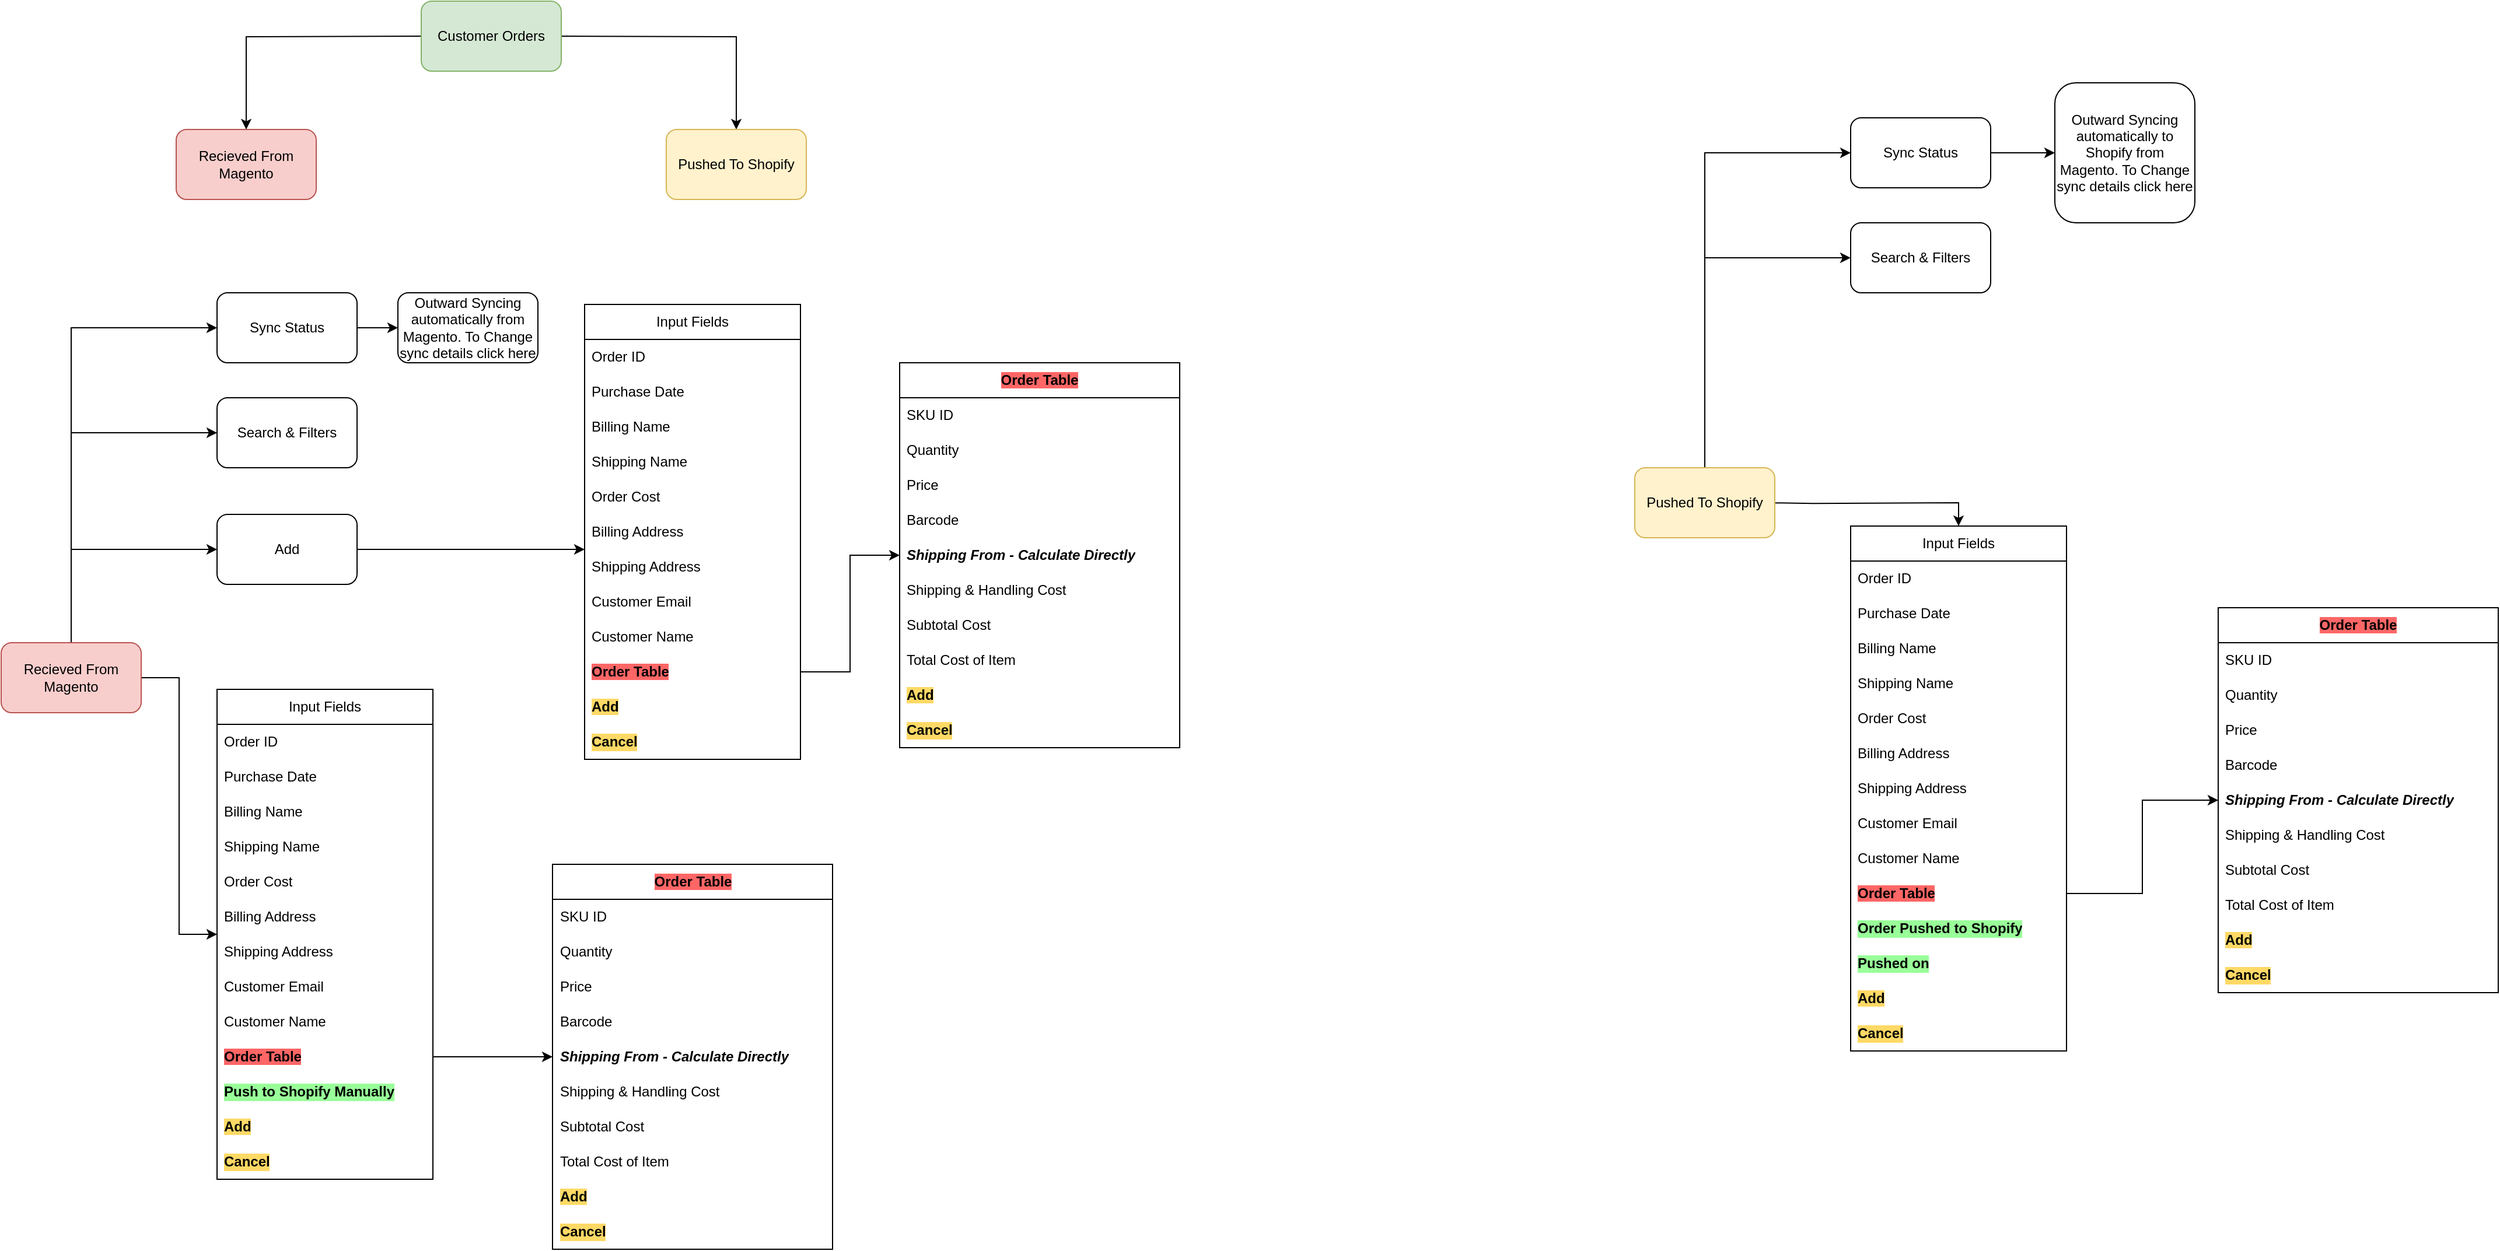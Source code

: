 <mxfile version="24.7.8">
  <diagram name="Page-1" id="e995MOHbL0IESGSoAM8X">
    <mxGraphModel dx="3000" dy="1911" grid="1" gridSize="10" guides="1" tooltips="1" connect="1" arrows="1" fold="1" page="1" pageScale="1" pageWidth="850" pageHeight="1100" math="0" shadow="0">
      <root>
        <mxCell id="0" />
        <mxCell id="1" parent="0" />
        <mxCell id="lcj7LOPd5DflClwkAGSy-129" value="Recieved From Magento" style="rounded=1;whiteSpace=wrap;html=1;fillColor=#f8cecc;strokeColor=#b85450;" parent="1" vertex="1">
          <mxGeometry x="160" y="140" width="120" height="60" as="geometry" />
        </mxCell>
        <mxCell id="gHsuMaxAopMQ4zX2Gc7s-4" style="edgeStyle=orthogonalEdgeStyle;rounded=0;orthogonalLoop=1;jettySize=auto;html=1;" parent="1" target="lcj7LOPd5DflClwkAGSy-129" edge="1">
          <mxGeometry relative="1" as="geometry">
            <mxPoint x="370" y="60" as="sourcePoint" />
          </mxGeometry>
        </mxCell>
        <mxCell id="gHsuMaxAopMQ4zX2Gc7s-5" style="edgeStyle=orthogonalEdgeStyle;rounded=0;orthogonalLoop=1;jettySize=auto;html=1;" parent="1" target="gHsuMaxAopMQ4zX2Gc7s-2" edge="1">
          <mxGeometry relative="1" as="geometry">
            <mxPoint x="490" y="60" as="sourcePoint" />
          </mxGeometry>
        </mxCell>
        <mxCell id="gHsuMaxAopMQ4zX2Gc7s-2" value="Pushed To Shopify" style="rounded=1;whiteSpace=wrap;html=1;fillColor=#fff2cc;strokeColor=#d6b656;" parent="1" vertex="1">
          <mxGeometry x="580" y="140" width="120" height="60" as="geometry" />
        </mxCell>
        <mxCell id="gHsuMaxAopMQ4zX2Gc7s-25" style="edgeStyle=orthogonalEdgeStyle;rounded=0;orthogonalLoop=1;jettySize=auto;html=1;entryX=0;entryY=0.5;entryDx=0;entryDy=0;" parent="1" target="gHsuMaxAopMQ4zX2Gc7s-27" edge="1">
          <mxGeometry relative="1" as="geometry">
            <Array as="points">
              <mxPoint x="70" y="400" />
            </Array>
            <mxPoint x="70" y="580" as="sourcePoint" />
          </mxGeometry>
        </mxCell>
        <mxCell id="gHsuMaxAopMQ4zX2Gc7s-26" style="edgeStyle=orthogonalEdgeStyle;rounded=0;orthogonalLoop=1;jettySize=auto;html=1;entryX=0;entryY=0.5;entryDx=0;entryDy=0;" parent="1" target="gHsuMaxAopMQ4zX2Gc7s-29" edge="1">
          <mxGeometry relative="1" as="geometry">
            <Array as="points">
              <mxPoint x="70" y="500" />
            </Array>
            <mxPoint x="70" y="580" as="sourcePoint" />
          </mxGeometry>
        </mxCell>
        <mxCell id="gHsuMaxAopMQ4zX2Gc7s-27" value="Search &amp;amp; Filters" style="rounded=1;whiteSpace=wrap;html=1;" parent="1" vertex="1">
          <mxGeometry x="195" y="370" width="120" height="60" as="geometry" />
        </mxCell>
        <mxCell id="gHsuMaxAopMQ4zX2Gc7s-28" style="edgeStyle=orthogonalEdgeStyle;rounded=0;orthogonalLoop=1;jettySize=auto;html=1;" parent="1" source="gHsuMaxAopMQ4zX2Gc7s-29" target="gHsuMaxAopMQ4zX2Gc7s-33" edge="1">
          <mxGeometry relative="1" as="geometry">
            <Array as="points">
              <mxPoint x="440" y="500" />
              <mxPoint x="440" y="500" />
            </Array>
          </mxGeometry>
        </mxCell>
        <mxCell id="gHsuMaxAopMQ4zX2Gc7s-29" value="Add" style="rounded=1;whiteSpace=wrap;html=1;" parent="1" vertex="1">
          <mxGeometry x="195" y="470" width="120" height="60" as="geometry" />
        </mxCell>
        <mxCell id="gHsuMaxAopMQ4zX2Gc7s-30" style="edgeStyle=orthogonalEdgeStyle;rounded=0;orthogonalLoop=1;jettySize=auto;html=1;entryX=0;entryY=0.5;entryDx=0;entryDy=0;" parent="1" source="gHsuMaxAopMQ4zX2Gc7s-32" target="gHsuMaxAopMQ4zX2Gc7s-80" edge="1">
          <mxGeometry relative="1" as="geometry">
            <Array as="points">
              <mxPoint x="70" y="310" />
            </Array>
          </mxGeometry>
        </mxCell>
        <mxCell id="ua_1dxfY7aL44-bu9Okl-47" style="edgeStyle=orthogonalEdgeStyle;rounded=0;orthogonalLoop=1;jettySize=auto;html=1;" edge="1" parent="1" source="gHsuMaxAopMQ4zX2Gc7s-32" target="ua_1dxfY7aL44-bu9Okl-21">
          <mxGeometry relative="1" as="geometry" />
        </mxCell>
        <mxCell id="gHsuMaxAopMQ4zX2Gc7s-32" value="Recieved From Magento" style="rounded=1;whiteSpace=wrap;html=1;fillColor=#f8cecc;strokeColor=#b85450;" parent="1" vertex="1">
          <mxGeometry x="10" y="580" width="120" height="60" as="geometry" />
        </mxCell>
        <mxCell id="gHsuMaxAopMQ4zX2Gc7s-33" value="Input Fields" style="swimlane;fontStyle=0;childLayout=stackLayout;horizontal=1;startSize=30;horizontalStack=0;resizeParent=1;resizeParentMax=0;resizeLast=0;collapsible=1;marginBottom=0;whiteSpace=wrap;html=1;" parent="1" vertex="1">
          <mxGeometry x="510" y="290" width="185" height="390" as="geometry" />
        </mxCell>
        <mxCell id="gHsuMaxAopMQ4zX2Gc7s-34" value="Order ID" style="text;strokeColor=none;fillColor=none;align=left;verticalAlign=middle;spacingLeft=4;spacingRight=4;overflow=hidden;points=[[0,0.5],[1,0.5]];portConstraint=eastwest;rotatable=0;whiteSpace=wrap;html=1;" parent="gHsuMaxAopMQ4zX2Gc7s-33" vertex="1">
          <mxGeometry y="30" width="185" height="30" as="geometry" />
        </mxCell>
        <mxCell id="gHsuMaxAopMQ4zX2Gc7s-35" value="Purchase Date" style="text;strokeColor=none;fillColor=none;align=left;verticalAlign=middle;spacingLeft=4;spacingRight=4;overflow=hidden;points=[[0,0.5],[1,0.5]];portConstraint=eastwest;rotatable=0;whiteSpace=wrap;html=1;" parent="gHsuMaxAopMQ4zX2Gc7s-33" vertex="1">
          <mxGeometry y="60" width="185" height="30" as="geometry" />
        </mxCell>
        <mxCell id="gHsuMaxAopMQ4zX2Gc7s-36" value="Billing Name" style="text;strokeColor=none;fillColor=none;align=left;verticalAlign=middle;spacingLeft=4;spacingRight=4;overflow=hidden;points=[[0,0.5],[1,0.5]];portConstraint=eastwest;rotatable=0;whiteSpace=wrap;html=1;" parent="gHsuMaxAopMQ4zX2Gc7s-33" vertex="1">
          <mxGeometry y="90" width="185" height="30" as="geometry" />
        </mxCell>
        <mxCell id="ua_1dxfY7aL44-bu9Okl-2" value="Shipping Name" style="text;strokeColor=none;fillColor=none;align=left;verticalAlign=middle;spacingLeft=4;spacingRight=4;overflow=hidden;points=[[0,0.5],[1,0.5]];portConstraint=eastwest;rotatable=0;whiteSpace=wrap;html=1;" vertex="1" parent="gHsuMaxAopMQ4zX2Gc7s-33">
          <mxGeometry y="120" width="185" height="30" as="geometry" />
        </mxCell>
        <mxCell id="ua_1dxfY7aL44-bu9Okl-4" value="Order Cost" style="text;strokeColor=none;fillColor=none;align=left;verticalAlign=middle;spacingLeft=4;spacingRight=4;overflow=hidden;points=[[0,0.5],[1,0.5]];portConstraint=eastwest;rotatable=0;whiteSpace=wrap;html=1;" vertex="1" parent="gHsuMaxAopMQ4zX2Gc7s-33">
          <mxGeometry y="150" width="185" height="30" as="geometry" />
        </mxCell>
        <mxCell id="ua_1dxfY7aL44-bu9Okl-3" value="Billing Address" style="text;strokeColor=none;fillColor=none;align=left;verticalAlign=middle;spacingLeft=4;spacingRight=4;overflow=hidden;points=[[0,0.5],[1,0.5]];portConstraint=eastwest;rotatable=0;whiteSpace=wrap;html=1;" vertex="1" parent="gHsuMaxAopMQ4zX2Gc7s-33">
          <mxGeometry y="180" width="185" height="30" as="geometry" />
        </mxCell>
        <mxCell id="ua_1dxfY7aL44-bu9Okl-5" value="Shipping Address" style="text;strokeColor=none;fillColor=none;align=left;verticalAlign=middle;spacingLeft=4;spacingRight=4;overflow=hidden;points=[[0,0.5],[1,0.5]];portConstraint=eastwest;rotatable=0;whiteSpace=wrap;html=1;" vertex="1" parent="gHsuMaxAopMQ4zX2Gc7s-33">
          <mxGeometry y="210" width="185" height="30" as="geometry" />
        </mxCell>
        <mxCell id="ua_1dxfY7aL44-bu9Okl-6" value="Customer Email" style="text;strokeColor=none;fillColor=none;align=left;verticalAlign=middle;spacingLeft=4;spacingRight=4;overflow=hidden;points=[[0,0.5],[1,0.5]];portConstraint=eastwest;rotatable=0;whiteSpace=wrap;html=1;" vertex="1" parent="gHsuMaxAopMQ4zX2Gc7s-33">
          <mxGeometry y="240" width="185" height="30" as="geometry" />
        </mxCell>
        <mxCell id="gHsuMaxAopMQ4zX2Gc7s-37" value="Customer Name" style="text;strokeColor=none;fillColor=none;align=left;verticalAlign=middle;spacingLeft=4;spacingRight=4;overflow=hidden;points=[[0,0.5],[1,0.5]];portConstraint=eastwest;rotatable=0;whiteSpace=wrap;html=1;" parent="gHsuMaxAopMQ4zX2Gc7s-33" vertex="1">
          <mxGeometry y="270" width="185" height="30" as="geometry" />
        </mxCell>
        <mxCell id="gHsuMaxAopMQ4zX2Gc7s-38" value="&lt;span style=&quot;background-color: rgb(255, 102, 102);&quot;&gt;&lt;b&gt;Order Table&lt;/b&gt;&lt;/span&gt;" style="text;strokeColor=none;fillColor=none;align=left;verticalAlign=middle;spacingLeft=4;spacingRight=4;overflow=hidden;points=[[0,0.5],[1,0.5]];portConstraint=eastwest;rotatable=0;whiteSpace=wrap;html=1;" parent="gHsuMaxAopMQ4zX2Gc7s-33" vertex="1">
          <mxGeometry y="300" width="185" height="30" as="geometry" />
        </mxCell>
        <mxCell id="gHsuMaxAopMQ4zX2Gc7s-41" value="&lt;span style=&quot;font-weight: 700; background-color: rgb(255, 217, 102);&quot;&gt;Add&lt;/span&gt;" style="text;strokeColor=none;fillColor=none;align=left;verticalAlign=middle;spacingLeft=4;spacingRight=4;overflow=hidden;points=[[0,0.5],[1,0.5]];portConstraint=eastwest;rotatable=0;whiteSpace=wrap;html=1;" parent="gHsuMaxAopMQ4zX2Gc7s-33" vertex="1">
          <mxGeometry y="330" width="185" height="30" as="geometry" />
        </mxCell>
        <mxCell id="gHsuMaxAopMQ4zX2Gc7s-42" value="Cancel" style="text;strokeColor=none;fillColor=none;align=left;verticalAlign=middle;spacingLeft=4;spacingRight=4;overflow=hidden;points=[[0,0.5],[1,0.5]];portConstraint=eastwest;rotatable=0;whiteSpace=wrap;html=1;fontStyle=1;labelBackgroundColor=#FFD966;" parent="gHsuMaxAopMQ4zX2Gc7s-33" vertex="1">
          <mxGeometry y="360" width="185" height="30" as="geometry" />
        </mxCell>
        <mxCell id="gHsuMaxAopMQ4zX2Gc7s-79" value="" style="edgeStyle=orthogonalEdgeStyle;rounded=0;orthogonalLoop=1;jettySize=auto;html=1;" parent="1" source="gHsuMaxAopMQ4zX2Gc7s-80" target="gHsuMaxAopMQ4zX2Gc7s-81" edge="1">
          <mxGeometry relative="1" as="geometry" />
        </mxCell>
        <mxCell id="gHsuMaxAopMQ4zX2Gc7s-80" value="Sync Status" style="rounded=1;whiteSpace=wrap;html=1;" parent="1" vertex="1">
          <mxGeometry x="195" y="280" width="120" height="60" as="geometry" />
        </mxCell>
        <mxCell id="gHsuMaxAopMQ4zX2Gc7s-81" value="Outward Syncing automatically from Magento. To Change sync details click here" style="rounded=1;whiteSpace=wrap;html=1;" parent="1" vertex="1">
          <mxGeometry x="350" y="280" width="120" height="60" as="geometry" />
        </mxCell>
        <mxCell id="ua_1dxfY7aL44-bu9Okl-1" value="Customer Orders" style="rounded=1;whiteSpace=wrap;html=1;fillColor=#d5e8d4;strokeColor=#82b366;" vertex="1" parent="1">
          <mxGeometry x="370" y="30" width="120" height="60" as="geometry" />
        </mxCell>
        <mxCell id="ua_1dxfY7aL44-bu9Okl-7" value="&lt;span style=&quot;text-align: left; background-color: rgb(255, 102, 102);&quot;&gt;&lt;b&gt;Order Table&lt;/b&gt;&lt;/span&gt;" style="swimlane;fontStyle=0;childLayout=stackLayout;horizontal=1;startSize=30;horizontalStack=0;resizeParent=1;resizeParentMax=0;resizeLast=0;collapsible=1;marginBottom=0;whiteSpace=wrap;html=1;" vertex="1" parent="1">
          <mxGeometry x="780" y="340" width="240" height="330" as="geometry" />
        </mxCell>
        <mxCell id="ua_1dxfY7aL44-bu9Okl-8" value="SKU ID" style="text;strokeColor=none;fillColor=none;align=left;verticalAlign=middle;spacingLeft=4;spacingRight=4;overflow=hidden;points=[[0,0.5],[1,0.5]];portConstraint=eastwest;rotatable=0;whiteSpace=wrap;html=1;" vertex="1" parent="ua_1dxfY7aL44-bu9Okl-7">
          <mxGeometry y="30" width="240" height="30" as="geometry" />
        </mxCell>
        <mxCell id="ua_1dxfY7aL44-bu9Okl-9" value="Quantity" style="text;strokeColor=none;fillColor=none;align=left;verticalAlign=middle;spacingLeft=4;spacingRight=4;overflow=hidden;points=[[0,0.5],[1,0.5]];portConstraint=eastwest;rotatable=0;whiteSpace=wrap;html=1;" vertex="1" parent="ua_1dxfY7aL44-bu9Okl-7">
          <mxGeometry y="60" width="240" height="30" as="geometry" />
        </mxCell>
        <mxCell id="ua_1dxfY7aL44-bu9Okl-10" value="Price" style="text;strokeColor=none;fillColor=none;align=left;verticalAlign=middle;spacingLeft=4;spacingRight=4;overflow=hidden;points=[[0,0.5],[1,0.5]];portConstraint=eastwest;rotatable=0;whiteSpace=wrap;html=1;" vertex="1" parent="ua_1dxfY7aL44-bu9Okl-7">
          <mxGeometry y="90" width="240" height="30" as="geometry" />
        </mxCell>
        <mxCell id="ua_1dxfY7aL44-bu9Okl-11" value="Barcode" style="text;strokeColor=none;fillColor=none;align=left;verticalAlign=middle;spacingLeft=4;spacingRight=4;overflow=hidden;points=[[0,0.5],[1,0.5]];portConstraint=eastwest;rotatable=0;whiteSpace=wrap;html=1;" vertex="1" parent="ua_1dxfY7aL44-bu9Okl-7">
          <mxGeometry y="120" width="240" height="30" as="geometry" />
        </mxCell>
        <mxCell id="ua_1dxfY7aL44-bu9Okl-13" value="&lt;b&gt;&lt;i&gt;Shipping From - Calculate Directly&lt;/i&gt;&lt;/b&gt;" style="text;strokeColor=none;fillColor=none;align=left;verticalAlign=middle;spacingLeft=4;spacingRight=4;overflow=hidden;points=[[0,0.5],[1,0.5]];portConstraint=eastwest;rotatable=0;whiteSpace=wrap;html=1;" vertex="1" parent="ua_1dxfY7aL44-bu9Okl-7">
          <mxGeometry y="150" width="240" height="30" as="geometry" />
        </mxCell>
        <mxCell id="ua_1dxfY7aL44-bu9Okl-14" value="Shipping &amp;amp; Handling Cost" style="text;strokeColor=none;fillColor=none;align=left;verticalAlign=middle;spacingLeft=4;spacingRight=4;overflow=hidden;points=[[0,0.5],[1,0.5]];portConstraint=eastwest;rotatable=0;whiteSpace=wrap;html=1;" vertex="1" parent="ua_1dxfY7aL44-bu9Okl-7">
          <mxGeometry y="180" width="240" height="30" as="geometry" />
        </mxCell>
        <mxCell id="ua_1dxfY7aL44-bu9Okl-15" value="Subtotal Cost" style="text;strokeColor=none;fillColor=none;align=left;verticalAlign=middle;spacingLeft=4;spacingRight=4;overflow=hidden;points=[[0,0.5],[1,0.5]];portConstraint=eastwest;rotatable=0;whiteSpace=wrap;html=1;" vertex="1" parent="ua_1dxfY7aL44-bu9Okl-7">
          <mxGeometry y="210" width="240" height="30" as="geometry" />
        </mxCell>
        <mxCell id="ua_1dxfY7aL44-bu9Okl-16" value="Total Cost of Item" style="text;strokeColor=none;fillColor=none;align=left;verticalAlign=middle;spacingLeft=4;spacingRight=4;overflow=hidden;points=[[0,0.5],[1,0.5]];portConstraint=eastwest;rotatable=0;whiteSpace=wrap;html=1;" vertex="1" parent="ua_1dxfY7aL44-bu9Okl-7">
          <mxGeometry y="240" width="240" height="30" as="geometry" />
        </mxCell>
        <mxCell id="ua_1dxfY7aL44-bu9Okl-18" value="&lt;span style=&quot;font-weight: 700; background-color: rgb(255, 217, 102);&quot;&gt;Add&lt;/span&gt;" style="text;strokeColor=none;fillColor=none;align=left;verticalAlign=middle;spacingLeft=4;spacingRight=4;overflow=hidden;points=[[0,0.5],[1,0.5]];portConstraint=eastwest;rotatable=0;whiteSpace=wrap;html=1;" vertex="1" parent="ua_1dxfY7aL44-bu9Okl-7">
          <mxGeometry y="270" width="240" height="30" as="geometry" />
        </mxCell>
        <mxCell id="ua_1dxfY7aL44-bu9Okl-19" value="Cancel" style="text;strokeColor=none;fillColor=none;align=left;verticalAlign=middle;spacingLeft=4;spacingRight=4;overflow=hidden;points=[[0,0.5],[1,0.5]];portConstraint=eastwest;rotatable=0;whiteSpace=wrap;html=1;fontStyle=1;labelBackgroundColor=#FFD966;" vertex="1" parent="ua_1dxfY7aL44-bu9Okl-7">
          <mxGeometry y="300" width="240" height="30" as="geometry" />
        </mxCell>
        <mxCell id="ua_1dxfY7aL44-bu9Okl-20" style="edgeStyle=orthogonalEdgeStyle;rounded=0;orthogonalLoop=1;jettySize=auto;html=1;" edge="1" parent="1" source="gHsuMaxAopMQ4zX2Gc7s-38" target="ua_1dxfY7aL44-bu9Okl-7">
          <mxGeometry relative="1" as="geometry" />
        </mxCell>
        <mxCell id="ua_1dxfY7aL44-bu9Okl-21" value="Input Fields" style="swimlane;fontStyle=0;childLayout=stackLayout;horizontal=1;startSize=30;horizontalStack=0;resizeParent=1;resizeParentMax=0;resizeLast=0;collapsible=1;marginBottom=0;whiteSpace=wrap;html=1;" vertex="1" parent="1">
          <mxGeometry x="195" y="620" width="185" height="420" as="geometry" />
        </mxCell>
        <mxCell id="ua_1dxfY7aL44-bu9Okl-22" value="Order ID" style="text;strokeColor=none;fillColor=none;align=left;verticalAlign=middle;spacingLeft=4;spacingRight=4;overflow=hidden;points=[[0,0.5],[1,0.5]];portConstraint=eastwest;rotatable=0;whiteSpace=wrap;html=1;" vertex="1" parent="ua_1dxfY7aL44-bu9Okl-21">
          <mxGeometry y="30" width="185" height="30" as="geometry" />
        </mxCell>
        <mxCell id="ua_1dxfY7aL44-bu9Okl-23" value="Purchase Date" style="text;strokeColor=none;fillColor=none;align=left;verticalAlign=middle;spacingLeft=4;spacingRight=4;overflow=hidden;points=[[0,0.5],[1,0.5]];portConstraint=eastwest;rotatable=0;whiteSpace=wrap;html=1;" vertex="1" parent="ua_1dxfY7aL44-bu9Okl-21">
          <mxGeometry y="60" width="185" height="30" as="geometry" />
        </mxCell>
        <mxCell id="ua_1dxfY7aL44-bu9Okl-24" value="Billing Name" style="text;strokeColor=none;fillColor=none;align=left;verticalAlign=middle;spacingLeft=4;spacingRight=4;overflow=hidden;points=[[0,0.5],[1,0.5]];portConstraint=eastwest;rotatable=0;whiteSpace=wrap;html=1;" vertex="1" parent="ua_1dxfY7aL44-bu9Okl-21">
          <mxGeometry y="90" width="185" height="30" as="geometry" />
        </mxCell>
        <mxCell id="ua_1dxfY7aL44-bu9Okl-25" value="Shipping Name" style="text;strokeColor=none;fillColor=none;align=left;verticalAlign=middle;spacingLeft=4;spacingRight=4;overflow=hidden;points=[[0,0.5],[1,0.5]];portConstraint=eastwest;rotatable=0;whiteSpace=wrap;html=1;" vertex="1" parent="ua_1dxfY7aL44-bu9Okl-21">
          <mxGeometry y="120" width="185" height="30" as="geometry" />
        </mxCell>
        <mxCell id="ua_1dxfY7aL44-bu9Okl-26" value="Order Cost" style="text;strokeColor=none;fillColor=none;align=left;verticalAlign=middle;spacingLeft=4;spacingRight=4;overflow=hidden;points=[[0,0.5],[1,0.5]];portConstraint=eastwest;rotatable=0;whiteSpace=wrap;html=1;" vertex="1" parent="ua_1dxfY7aL44-bu9Okl-21">
          <mxGeometry y="150" width="185" height="30" as="geometry" />
        </mxCell>
        <mxCell id="ua_1dxfY7aL44-bu9Okl-27" value="Billing Address" style="text;strokeColor=none;fillColor=none;align=left;verticalAlign=middle;spacingLeft=4;spacingRight=4;overflow=hidden;points=[[0,0.5],[1,0.5]];portConstraint=eastwest;rotatable=0;whiteSpace=wrap;html=1;" vertex="1" parent="ua_1dxfY7aL44-bu9Okl-21">
          <mxGeometry y="180" width="185" height="30" as="geometry" />
        </mxCell>
        <mxCell id="ua_1dxfY7aL44-bu9Okl-28" value="Shipping Address" style="text;strokeColor=none;fillColor=none;align=left;verticalAlign=middle;spacingLeft=4;spacingRight=4;overflow=hidden;points=[[0,0.5],[1,0.5]];portConstraint=eastwest;rotatable=0;whiteSpace=wrap;html=1;" vertex="1" parent="ua_1dxfY7aL44-bu9Okl-21">
          <mxGeometry y="210" width="185" height="30" as="geometry" />
        </mxCell>
        <mxCell id="ua_1dxfY7aL44-bu9Okl-29" value="Customer Email" style="text;strokeColor=none;fillColor=none;align=left;verticalAlign=middle;spacingLeft=4;spacingRight=4;overflow=hidden;points=[[0,0.5],[1,0.5]];portConstraint=eastwest;rotatable=0;whiteSpace=wrap;html=1;" vertex="1" parent="ua_1dxfY7aL44-bu9Okl-21">
          <mxGeometry y="240" width="185" height="30" as="geometry" />
        </mxCell>
        <mxCell id="ua_1dxfY7aL44-bu9Okl-30" value="Customer Name" style="text;strokeColor=none;fillColor=none;align=left;verticalAlign=middle;spacingLeft=4;spacingRight=4;overflow=hidden;points=[[0,0.5],[1,0.5]];portConstraint=eastwest;rotatable=0;whiteSpace=wrap;html=1;" vertex="1" parent="ua_1dxfY7aL44-bu9Okl-21">
          <mxGeometry y="270" width="185" height="30" as="geometry" />
        </mxCell>
        <mxCell id="ua_1dxfY7aL44-bu9Okl-31" value="&lt;span style=&quot;background-color: rgb(255, 102, 102);&quot;&gt;&lt;b&gt;Order Table&lt;/b&gt;&lt;/span&gt;" style="text;strokeColor=none;fillColor=none;align=left;verticalAlign=middle;spacingLeft=4;spacingRight=4;overflow=hidden;points=[[0,0.5],[1,0.5]];portConstraint=eastwest;rotatable=0;whiteSpace=wrap;html=1;" vertex="1" parent="ua_1dxfY7aL44-bu9Okl-21">
          <mxGeometry y="300" width="185" height="30" as="geometry" />
        </mxCell>
        <mxCell id="ua_1dxfY7aL44-bu9Okl-48" value="&lt;b&gt;Push to Shopify Manually&lt;/b&gt;" style="text;strokeColor=none;fillColor=none;align=left;verticalAlign=middle;spacingLeft=4;spacingRight=4;overflow=hidden;points=[[0,0.5],[1,0.5]];portConstraint=eastwest;rotatable=0;whiteSpace=wrap;html=1;labelBackgroundColor=#99FF99;" vertex="1" parent="ua_1dxfY7aL44-bu9Okl-21">
          <mxGeometry y="330" width="185" height="30" as="geometry" />
        </mxCell>
        <mxCell id="ua_1dxfY7aL44-bu9Okl-32" value="&lt;span style=&quot;font-weight: 700; background-color: rgb(255, 217, 102);&quot;&gt;Add&lt;/span&gt;" style="text;strokeColor=none;fillColor=none;align=left;verticalAlign=middle;spacingLeft=4;spacingRight=4;overflow=hidden;points=[[0,0.5],[1,0.5]];portConstraint=eastwest;rotatable=0;whiteSpace=wrap;html=1;" vertex="1" parent="ua_1dxfY7aL44-bu9Okl-21">
          <mxGeometry y="360" width="185" height="30" as="geometry" />
        </mxCell>
        <mxCell id="ua_1dxfY7aL44-bu9Okl-33" value="Cancel" style="text;strokeColor=none;fillColor=none;align=left;verticalAlign=middle;spacingLeft=4;spacingRight=4;overflow=hidden;points=[[0,0.5],[1,0.5]];portConstraint=eastwest;rotatable=0;whiteSpace=wrap;html=1;fontStyle=1;labelBackgroundColor=#FFD966;" vertex="1" parent="ua_1dxfY7aL44-bu9Okl-21">
          <mxGeometry y="390" width="185" height="30" as="geometry" />
        </mxCell>
        <mxCell id="ua_1dxfY7aL44-bu9Okl-34" value="&lt;span style=&quot;text-align: left; background-color: rgb(255, 102, 102);&quot;&gt;&lt;b&gt;Order Table&lt;/b&gt;&lt;/span&gt;" style="swimlane;fontStyle=0;childLayout=stackLayout;horizontal=1;startSize=30;horizontalStack=0;resizeParent=1;resizeParentMax=0;resizeLast=0;collapsible=1;marginBottom=0;whiteSpace=wrap;html=1;" vertex="1" parent="1">
          <mxGeometry x="482.5" y="770" width="240" height="330" as="geometry" />
        </mxCell>
        <mxCell id="ua_1dxfY7aL44-bu9Okl-35" value="SKU ID" style="text;strokeColor=none;fillColor=none;align=left;verticalAlign=middle;spacingLeft=4;spacingRight=4;overflow=hidden;points=[[0,0.5],[1,0.5]];portConstraint=eastwest;rotatable=0;whiteSpace=wrap;html=1;" vertex="1" parent="ua_1dxfY7aL44-bu9Okl-34">
          <mxGeometry y="30" width="240" height="30" as="geometry" />
        </mxCell>
        <mxCell id="ua_1dxfY7aL44-bu9Okl-36" value="Quantity" style="text;strokeColor=none;fillColor=none;align=left;verticalAlign=middle;spacingLeft=4;spacingRight=4;overflow=hidden;points=[[0,0.5],[1,0.5]];portConstraint=eastwest;rotatable=0;whiteSpace=wrap;html=1;" vertex="1" parent="ua_1dxfY7aL44-bu9Okl-34">
          <mxGeometry y="60" width="240" height="30" as="geometry" />
        </mxCell>
        <mxCell id="ua_1dxfY7aL44-bu9Okl-37" value="Price" style="text;strokeColor=none;fillColor=none;align=left;verticalAlign=middle;spacingLeft=4;spacingRight=4;overflow=hidden;points=[[0,0.5],[1,0.5]];portConstraint=eastwest;rotatable=0;whiteSpace=wrap;html=1;" vertex="1" parent="ua_1dxfY7aL44-bu9Okl-34">
          <mxGeometry y="90" width="240" height="30" as="geometry" />
        </mxCell>
        <mxCell id="ua_1dxfY7aL44-bu9Okl-38" value="Barcode" style="text;strokeColor=none;fillColor=none;align=left;verticalAlign=middle;spacingLeft=4;spacingRight=4;overflow=hidden;points=[[0,0.5],[1,0.5]];portConstraint=eastwest;rotatable=0;whiteSpace=wrap;html=1;" vertex="1" parent="ua_1dxfY7aL44-bu9Okl-34">
          <mxGeometry y="120" width="240" height="30" as="geometry" />
        </mxCell>
        <mxCell id="ua_1dxfY7aL44-bu9Okl-39" value="&lt;b&gt;&lt;i&gt;Shipping From - Calculate Directly&lt;/i&gt;&lt;/b&gt;" style="text;strokeColor=none;fillColor=none;align=left;verticalAlign=middle;spacingLeft=4;spacingRight=4;overflow=hidden;points=[[0,0.5],[1,0.5]];portConstraint=eastwest;rotatable=0;whiteSpace=wrap;html=1;" vertex="1" parent="ua_1dxfY7aL44-bu9Okl-34">
          <mxGeometry y="150" width="240" height="30" as="geometry" />
        </mxCell>
        <mxCell id="ua_1dxfY7aL44-bu9Okl-40" value="Shipping &amp;amp; Handling Cost" style="text;strokeColor=none;fillColor=none;align=left;verticalAlign=middle;spacingLeft=4;spacingRight=4;overflow=hidden;points=[[0,0.5],[1,0.5]];portConstraint=eastwest;rotatable=0;whiteSpace=wrap;html=1;" vertex="1" parent="ua_1dxfY7aL44-bu9Okl-34">
          <mxGeometry y="180" width="240" height="30" as="geometry" />
        </mxCell>
        <mxCell id="ua_1dxfY7aL44-bu9Okl-41" value="Subtotal Cost" style="text;strokeColor=none;fillColor=none;align=left;verticalAlign=middle;spacingLeft=4;spacingRight=4;overflow=hidden;points=[[0,0.5],[1,0.5]];portConstraint=eastwest;rotatable=0;whiteSpace=wrap;html=1;" vertex="1" parent="ua_1dxfY7aL44-bu9Okl-34">
          <mxGeometry y="210" width="240" height="30" as="geometry" />
        </mxCell>
        <mxCell id="ua_1dxfY7aL44-bu9Okl-42" value="Total Cost of Item" style="text;strokeColor=none;fillColor=none;align=left;verticalAlign=middle;spacingLeft=4;spacingRight=4;overflow=hidden;points=[[0,0.5],[1,0.5]];portConstraint=eastwest;rotatable=0;whiteSpace=wrap;html=1;" vertex="1" parent="ua_1dxfY7aL44-bu9Okl-34">
          <mxGeometry y="240" width="240" height="30" as="geometry" />
        </mxCell>
        <mxCell id="ua_1dxfY7aL44-bu9Okl-43" value="&lt;span style=&quot;font-weight: 700; background-color: rgb(255, 217, 102);&quot;&gt;Add&lt;/span&gt;" style="text;strokeColor=none;fillColor=none;align=left;verticalAlign=middle;spacingLeft=4;spacingRight=4;overflow=hidden;points=[[0,0.5],[1,0.5]];portConstraint=eastwest;rotatable=0;whiteSpace=wrap;html=1;" vertex="1" parent="ua_1dxfY7aL44-bu9Okl-34">
          <mxGeometry y="270" width="240" height="30" as="geometry" />
        </mxCell>
        <mxCell id="ua_1dxfY7aL44-bu9Okl-44" value="Cancel" style="text;strokeColor=none;fillColor=none;align=left;verticalAlign=middle;spacingLeft=4;spacingRight=4;overflow=hidden;points=[[0,0.5],[1,0.5]];portConstraint=eastwest;rotatable=0;whiteSpace=wrap;html=1;fontStyle=1;labelBackgroundColor=#FFD966;" vertex="1" parent="ua_1dxfY7aL44-bu9Okl-34">
          <mxGeometry y="300" width="240" height="30" as="geometry" />
        </mxCell>
        <mxCell id="ua_1dxfY7aL44-bu9Okl-45" style="edgeStyle=orthogonalEdgeStyle;rounded=0;orthogonalLoop=1;jettySize=auto;html=1;" edge="1" parent="1" source="ua_1dxfY7aL44-bu9Okl-31" target="ua_1dxfY7aL44-bu9Okl-34">
          <mxGeometry relative="1" as="geometry" />
        </mxCell>
        <mxCell id="ua_1dxfY7aL44-bu9Okl-49" style="edgeStyle=orthogonalEdgeStyle;rounded=0;orthogonalLoop=1;jettySize=auto;html=1;entryX=0;entryY=0.5;entryDx=0;entryDy=0;" edge="1" parent="1" target="ua_1dxfY7aL44-bu9Okl-51">
          <mxGeometry relative="1" as="geometry">
            <Array as="points">
              <mxPoint x="1470" y="250" />
            </Array>
            <mxPoint x="1470" y="430" as="sourcePoint" />
          </mxGeometry>
        </mxCell>
        <mxCell id="ua_1dxfY7aL44-bu9Okl-51" value="Search &amp;amp; Filters" style="rounded=1;whiteSpace=wrap;html=1;" vertex="1" parent="1">
          <mxGeometry x="1595" y="220" width="120" height="60" as="geometry" />
        </mxCell>
        <mxCell id="ua_1dxfY7aL44-bu9Okl-54" style="edgeStyle=orthogonalEdgeStyle;rounded=0;orthogonalLoop=1;jettySize=auto;html=1;entryX=0;entryY=0.5;entryDx=0;entryDy=0;" edge="1" parent="1" target="ua_1dxfY7aL44-bu9Okl-71">
          <mxGeometry relative="1" as="geometry">
            <Array as="points">
              <mxPoint x="1470" y="160" />
            </Array>
            <mxPoint x="1470" y="430" as="sourcePoint" />
          </mxGeometry>
        </mxCell>
        <mxCell id="ua_1dxfY7aL44-bu9Okl-55" style="edgeStyle=orthogonalEdgeStyle;rounded=0;orthogonalLoop=1;jettySize=auto;html=1;" edge="1" parent="1" target="ua_1dxfY7aL44-bu9Okl-85">
          <mxGeometry relative="1" as="geometry">
            <mxPoint x="1530" y="460.143" as="sourcePoint" />
          </mxGeometry>
        </mxCell>
        <mxCell id="ua_1dxfY7aL44-bu9Okl-70" value="" style="edgeStyle=orthogonalEdgeStyle;rounded=0;orthogonalLoop=1;jettySize=auto;html=1;" edge="1" parent="1" source="ua_1dxfY7aL44-bu9Okl-71" target="ua_1dxfY7aL44-bu9Okl-72">
          <mxGeometry relative="1" as="geometry" />
        </mxCell>
        <mxCell id="ua_1dxfY7aL44-bu9Okl-71" value="Sync Status" style="rounded=1;whiteSpace=wrap;html=1;" vertex="1" parent="1">
          <mxGeometry x="1595" y="130" width="120" height="60" as="geometry" />
        </mxCell>
        <mxCell id="ua_1dxfY7aL44-bu9Okl-72" value="Outward Syncing automatically to Shopify from Magento. To Change sync details click here" style="rounded=1;whiteSpace=wrap;html=1;" vertex="1" parent="1">
          <mxGeometry x="1770" y="100" width="120" height="120" as="geometry" />
        </mxCell>
        <mxCell id="ua_1dxfY7aL44-bu9Okl-85" value="Input Fields" style="swimlane;fontStyle=0;childLayout=stackLayout;horizontal=1;startSize=30;horizontalStack=0;resizeParent=1;resizeParentMax=0;resizeLast=0;collapsible=1;marginBottom=0;whiteSpace=wrap;html=1;" vertex="1" parent="1">
          <mxGeometry x="1595" y="480" width="185" height="450" as="geometry" />
        </mxCell>
        <mxCell id="ua_1dxfY7aL44-bu9Okl-86" value="Order ID" style="text;strokeColor=none;fillColor=none;align=left;verticalAlign=middle;spacingLeft=4;spacingRight=4;overflow=hidden;points=[[0,0.5],[1,0.5]];portConstraint=eastwest;rotatable=0;whiteSpace=wrap;html=1;" vertex="1" parent="ua_1dxfY7aL44-bu9Okl-85">
          <mxGeometry y="30" width="185" height="30" as="geometry" />
        </mxCell>
        <mxCell id="ua_1dxfY7aL44-bu9Okl-87" value="Purchase Date" style="text;strokeColor=none;fillColor=none;align=left;verticalAlign=middle;spacingLeft=4;spacingRight=4;overflow=hidden;points=[[0,0.5],[1,0.5]];portConstraint=eastwest;rotatable=0;whiteSpace=wrap;html=1;" vertex="1" parent="ua_1dxfY7aL44-bu9Okl-85">
          <mxGeometry y="60" width="185" height="30" as="geometry" />
        </mxCell>
        <mxCell id="ua_1dxfY7aL44-bu9Okl-88" value="Billing Name" style="text;strokeColor=none;fillColor=none;align=left;verticalAlign=middle;spacingLeft=4;spacingRight=4;overflow=hidden;points=[[0,0.5],[1,0.5]];portConstraint=eastwest;rotatable=0;whiteSpace=wrap;html=1;" vertex="1" parent="ua_1dxfY7aL44-bu9Okl-85">
          <mxGeometry y="90" width="185" height="30" as="geometry" />
        </mxCell>
        <mxCell id="ua_1dxfY7aL44-bu9Okl-89" value="Shipping Name" style="text;strokeColor=none;fillColor=none;align=left;verticalAlign=middle;spacingLeft=4;spacingRight=4;overflow=hidden;points=[[0,0.5],[1,0.5]];portConstraint=eastwest;rotatable=0;whiteSpace=wrap;html=1;" vertex="1" parent="ua_1dxfY7aL44-bu9Okl-85">
          <mxGeometry y="120" width="185" height="30" as="geometry" />
        </mxCell>
        <mxCell id="ua_1dxfY7aL44-bu9Okl-90" value="Order Cost" style="text;strokeColor=none;fillColor=none;align=left;verticalAlign=middle;spacingLeft=4;spacingRight=4;overflow=hidden;points=[[0,0.5],[1,0.5]];portConstraint=eastwest;rotatable=0;whiteSpace=wrap;html=1;" vertex="1" parent="ua_1dxfY7aL44-bu9Okl-85">
          <mxGeometry y="150" width="185" height="30" as="geometry" />
        </mxCell>
        <mxCell id="ua_1dxfY7aL44-bu9Okl-91" value="Billing Address" style="text;strokeColor=none;fillColor=none;align=left;verticalAlign=middle;spacingLeft=4;spacingRight=4;overflow=hidden;points=[[0,0.5],[1,0.5]];portConstraint=eastwest;rotatable=0;whiteSpace=wrap;html=1;" vertex="1" parent="ua_1dxfY7aL44-bu9Okl-85">
          <mxGeometry y="180" width="185" height="30" as="geometry" />
        </mxCell>
        <mxCell id="ua_1dxfY7aL44-bu9Okl-92" value="Shipping Address" style="text;strokeColor=none;fillColor=none;align=left;verticalAlign=middle;spacingLeft=4;spacingRight=4;overflow=hidden;points=[[0,0.5],[1,0.5]];portConstraint=eastwest;rotatable=0;whiteSpace=wrap;html=1;" vertex="1" parent="ua_1dxfY7aL44-bu9Okl-85">
          <mxGeometry y="210" width="185" height="30" as="geometry" />
        </mxCell>
        <mxCell id="ua_1dxfY7aL44-bu9Okl-93" value="Customer Email" style="text;strokeColor=none;fillColor=none;align=left;verticalAlign=middle;spacingLeft=4;spacingRight=4;overflow=hidden;points=[[0,0.5],[1,0.5]];portConstraint=eastwest;rotatable=0;whiteSpace=wrap;html=1;" vertex="1" parent="ua_1dxfY7aL44-bu9Okl-85">
          <mxGeometry y="240" width="185" height="30" as="geometry" />
        </mxCell>
        <mxCell id="ua_1dxfY7aL44-bu9Okl-94" value="Customer Name" style="text;strokeColor=none;fillColor=none;align=left;verticalAlign=middle;spacingLeft=4;spacingRight=4;overflow=hidden;points=[[0,0.5],[1,0.5]];portConstraint=eastwest;rotatable=0;whiteSpace=wrap;html=1;" vertex="1" parent="ua_1dxfY7aL44-bu9Okl-85">
          <mxGeometry y="270" width="185" height="30" as="geometry" />
        </mxCell>
        <mxCell id="ua_1dxfY7aL44-bu9Okl-95" value="&lt;span style=&quot;background-color: rgb(255, 102, 102);&quot;&gt;&lt;b&gt;Order Table&lt;/b&gt;&lt;/span&gt;" style="text;strokeColor=none;fillColor=none;align=left;verticalAlign=middle;spacingLeft=4;spacingRight=4;overflow=hidden;points=[[0,0.5],[1,0.5]];portConstraint=eastwest;rotatable=0;whiteSpace=wrap;html=1;" vertex="1" parent="ua_1dxfY7aL44-bu9Okl-85">
          <mxGeometry y="300" width="185" height="30" as="geometry" />
        </mxCell>
        <mxCell id="ua_1dxfY7aL44-bu9Okl-96" value="&lt;b&gt;Order Pushed to Shopify&lt;/b&gt;" style="text;strokeColor=none;fillColor=none;align=left;verticalAlign=middle;spacingLeft=4;spacingRight=4;overflow=hidden;points=[[0,0.5],[1,0.5]];portConstraint=eastwest;rotatable=0;whiteSpace=wrap;html=1;labelBackgroundColor=#99FF99;" vertex="1" parent="ua_1dxfY7aL44-bu9Okl-85">
          <mxGeometry y="330" width="185" height="30" as="geometry" />
        </mxCell>
        <mxCell id="ua_1dxfY7aL44-bu9Okl-112" value="&lt;b&gt;Pushed on&lt;/b&gt;" style="text;strokeColor=none;fillColor=none;align=left;verticalAlign=middle;spacingLeft=4;spacingRight=4;overflow=hidden;points=[[0,0.5],[1,0.5]];portConstraint=eastwest;rotatable=0;whiteSpace=wrap;html=1;labelBackgroundColor=#99FF99;" vertex="1" parent="ua_1dxfY7aL44-bu9Okl-85">
          <mxGeometry y="360" width="185" height="30" as="geometry" />
        </mxCell>
        <mxCell id="ua_1dxfY7aL44-bu9Okl-97" value="&lt;span style=&quot;font-weight: 700; background-color: rgb(255, 217, 102);&quot;&gt;Add&lt;/span&gt;" style="text;strokeColor=none;fillColor=none;align=left;verticalAlign=middle;spacingLeft=4;spacingRight=4;overflow=hidden;points=[[0,0.5],[1,0.5]];portConstraint=eastwest;rotatable=0;whiteSpace=wrap;html=1;" vertex="1" parent="ua_1dxfY7aL44-bu9Okl-85">
          <mxGeometry y="390" width="185" height="30" as="geometry" />
        </mxCell>
        <mxCell id="ua_1dxfY7aL44-bu9Okl-98" value="Cancel" style="text;strokeColor=none;fillColor=none;align=left;verticalAlign=middle;spacingLeft=4;spacingRight=4;overflow=hidden;points=[[0,0.5],[1,0.5]];portConstraint=eastwest;rotatable=0;whiteSpace=wrap;html=1;fontStyle=1;labelBackgroundColor=#FFD966;" vertex="1" parent="ua_1dxfY7aL44-bu9Okl-85">
          <mxGeometry y="420" width="185" height="30" as="geometry" />
        </mxCell>
        <mxCell id="ua_1dxfY7aL44-bu9Okl-99" value="&lt;span style=&quot;text-align: left; background-color: rgb(255, 102, 102);&quot;&gt;&lt;b&gt;Order Table&lt;/b&gt;&lt;/span&gt;" style="swimlane;fontStyle=0;childLayout=stackLayout;horizontal=1;startSize=30;horizontalStack=0;resizeParent=1;resizeParentMax=0;resizeLast=0;collapsible=1;marginBottom=0;whiteSpace=wrap;html=1;" vertex="1" parent="1">
          <mxGeometry x="1910" y="550" width="240" height="330" as="geometry" />
        </mxCell>
        <mxCell id="ua_1dxfY7aL44-bu9Okl-100" value="SKU ID" style="text;strokeColor=none;fillColor=none;align=left;verticalAlign=middle;spacingLeft=4;spacingRight=4;overflow=hidden;points=[[0,0.5],[1,0.5]];portConstraint=eastwest;rotatable=0;whiteSpace=wrap;html=1;" vertex="1" parent="ua_1dxfY7aL44-bu9Okl-99">
          <mxGeometry y="30" width="240" height="30" as="geometry" />
        </mxCell>
        <mxCell id="ua_1dxfY7aL44-bu9Okl-101" value="Quantity" style="text;strokeColor=none;fillColor=none;align=left;verticalAlign=middle;spacingLeft=4;spacingRight=4;overflow=hidden;points=[[0,0.5],[1,0.5]];portConstraint=eastwest;rotatable=0;whiteSpace=wrap;html=1;" vertex="1" parent="ua_1dxfY7aL44-bu9Okl-99">
          <mxGeometry y="60" width="240" height="30" as="geometry" />
        </mxCell>
        <mxCell id="ua_1dxfY7aL44-bu9Okl-102" value="Price" style="text;strokeColor=none;fillColor=none;align=left;verticalAlign=middle;spacingLeft=4;spacingRight=4;overflow=hidden;points=[[0,0.5],[1,0.5]];portConstraint=eastwest;rotatable=0;whiteSpace=wrap;html=1;" vertex="1" parent="ua_1dxfY7aL44-bu9Okl-99">
          <mxGeometry y="90" width="240" height="30" as="geometry" />
        </mxCell>
        <mxCell id="ua_1dxfY7aL44-bu9Okl-103" value="Barcode" style="text;strokeColor=none;fillColor=none;align=left;verticalAlign=middle;spacingLeft=4;spacingRight=4;overflow=hidden;points=[[0,0.5],[1,0.5]];portConstraint=eastwest;rotatable=0;whiteSpace=wrap;html=1;" vertex="1" parent="ua_1dxfY7aL44-bu9Okl-99">
          <mxGeometry y="120" width="240" height="30" as="geometry" />
        </mxCell>
        <mxCell id="ua_1dxfY7aL44-bu9Okl-104" value="&lt;b&gt;&lt;i&gt;Shipping From - Calculate Directly&lt;/i&gt;&lt;/b&gt;" style="text;strokeColor=none;fillColor=none;align=left;verticalAlign=middle;spacingLeft=4;spacingRight=4;overflow=hidden;points=[[0,0.5],[1,0.5]];portConstraint=eastwest;rotatable=0;whiteSpace=wrap;html=1;" vertex="1" parent="ua_1dxfY7aL44-bu9Okl-99">
          <mxGeometry y="150" width="240" height="30" as="geometry" />
        </mxCell>
        <mxCell id="ua_1dxfY7aL44-bu9Okl-105" value="Shipping &amp;amp; Handling Cost" style="text;strokeColor=none;fillColor=none;align=left;verticalAlign=middle;spacingLeft=4;spacingRight=4;overflow=hidden;points=[[0,0.5],[1,0.5]];portConstraint=eastwest;rotatable=0;whiteSpace=wrap;html=1;" vertex="1" parent="ua_1dxfY7aL44-bu9Okl-99">
          <mxGeometry y="180" width="240" height="30" as="geometry" />
        </mxCell>
        <mxCell id="ua_1dxfY7aL44-bu9Okl-106" value="Subtotal Cost" style="text;strokeColor=none;fillColor=none;align=left;verticalAlign=middle;spacingLeft=4;spacingRight=4;overflow=hidden;points=[[0,0.5],[1,0.5]];portConstraint=eastwest;rotatable=0;whiteSpace=wrap;html=1;" vertex="1" parent="ua_1dxfY7aL44-bu9Okl-99">
          <mxGeometry y="210" width="240" height="30" as="geometry" />
        </mxCell>
        <mxCell id="ua_1dxfY7aL44-bu9Okl-107" value="Total Cost of Item" style="text;strokeColor=none;fillColor=none;align=left;verticalAlign=middle;spacingLeft=4;spacingRight=4;overflow=hidden;points=[[0,0.5],[1,0.5]];portConstraint=eastwest;rotatable=0;whiteSpace=wrap;html=1;" vertex="1" parent="ua_1dxfY7aL44-bu9Okl-99">
          <mxGeometry y="240" width="240" height="30" as="geometry" />
        </mxCell>
        <mxCell id="ua_1dxfY7aL44-bu9Okl-108" value="&lt;span style=&quot;font-weight: 700; background-color: rgb(255, 217, 102);&quot;&gt;Add&lt;/span&gt;" style="text;strokeColor=none;fillColor=none;align=left;verticalAlign=middle;spacingLeft=4;spacingRight=4;overflow=hidden;points=[[0,0.5],[1,0.5]];portConstraint=eastwest;rotatable=0;whiteSpace=wrap;html=1;" vertex="1" parent="ua_1dxfY7aL44-bu9Okl-99">
          <mxGeometry y="270" width="240" height="30" as="geometry" />
        </mxCell>
        <mxCell id="ua_1dxfY7aL44-bu9Okl-109" value="Cancel" style="text;strokeColor=none;fillColor=none;align=left;verticalAlign=middle;spacingLeft=4;spacingRight=4;overflow=hidden;points=[[0,0.5],[1,0.5]];portConstraint=eastwest;rotatable=0;whiteSpace=wrap;html=1;fontStyle=1;labelBackgroundColor=#FFD966;" vertex="1" parent="ua_1dxfY7aL44-bu9Okl-99">
          <mxGeometry y="300" width="240" height="30" as="geometry" />
        </mxCell>
        <mxCell id="ua_1dxfY7aL44-bu9Okl-110" style="edgeStyle=orthogonalEdgeStyle;rounded=0;orthogonalLoop=1;jettySize=auto;html=1;" edge="1" parent="1" source="ua_1dxfY7aL44-bu9Okl-95" target="ua_1dxfY7aL44-bu9Okl-99">
          <mxGeometry relative="1" as="geometry" />
        </mxCell>
        <mxCell id="ua_1dxfY7aL44-bu9Okl-111" value="Pushed To Shopify" style="rounded=1;whiteSpace=wrap;html=1;fillColor=#fff2cc;strokeColor=#d6b656;" vertex="1" parent="1">
          <mxGeometry x="1410" y="430" width="120" height="60" as="geometry" />
        </mxCell>
      </root>
    </mxGraphModel>
  </diagram>
</mxfile>
